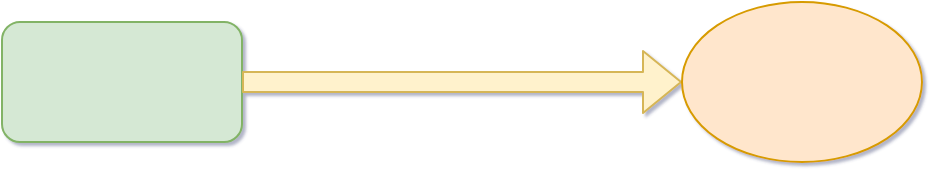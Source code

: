 <mxfile version="20.8.20" type="device"><diagram name="第 1 页" id="k8RRbdZI5OxzeAF4cX5p"><mxGraphModel dx="1121" dy="851" grid="1" gridSize="10" guides="1" tooltips="1" connect="1" arrows="1" fold="1" page="1" pageScale="1" pageWidth="827" pageHeight="1169" background="none" math="0" shadow="1"><root><mxCell id="0"/><mxCell id="1" parent="0"/><mxCell id="EcoXB8oNc9LvmO-tGiOg-1" value="" style="rounded=1;whiteSpace=wrap;html=1;fillColor=#d5e8d4;strokeColor=#82b366;" vertex="1" parent="1"><mxGeometry x="90" y="190" width="120" height="60" as="geometry"/></mxCell><mxCell id="EcoXB8oNc9LvmO-tGiOg-2" value="" style="shape=flexArrow;endArrow=classic;html=1;rounded=1;exitX=1;exitY=0.5;exitDx=0;exitDy=0;fillColor=#fff2cc;strokeColor=#d6b656;" edge="1" parent="1" source="EcoXB8oNc9LvmO-tGiOg-1"><mxGeometry width="50" height="50" relative="1" as="geometry"><mxPoint x="270" y="250" as="sourcePoint"/><mxPoint x="430" y="220" as="targetPoint"/></mxGeometry></mxCell><mxCell id="EcoXB8oNc9LvmO-tGiOg-3" value="" style="ellipse;whiteSpace=wrap;html=1;fillColor=#ffe6cc;strokeColor=#d79b00;rounded=1;" vertex="1" parent="1"><mxGeometry x="430" y="180" width="120" height="80" as="geometry"/></mxCell></root></mxGraphModel></diagram></mxfile>